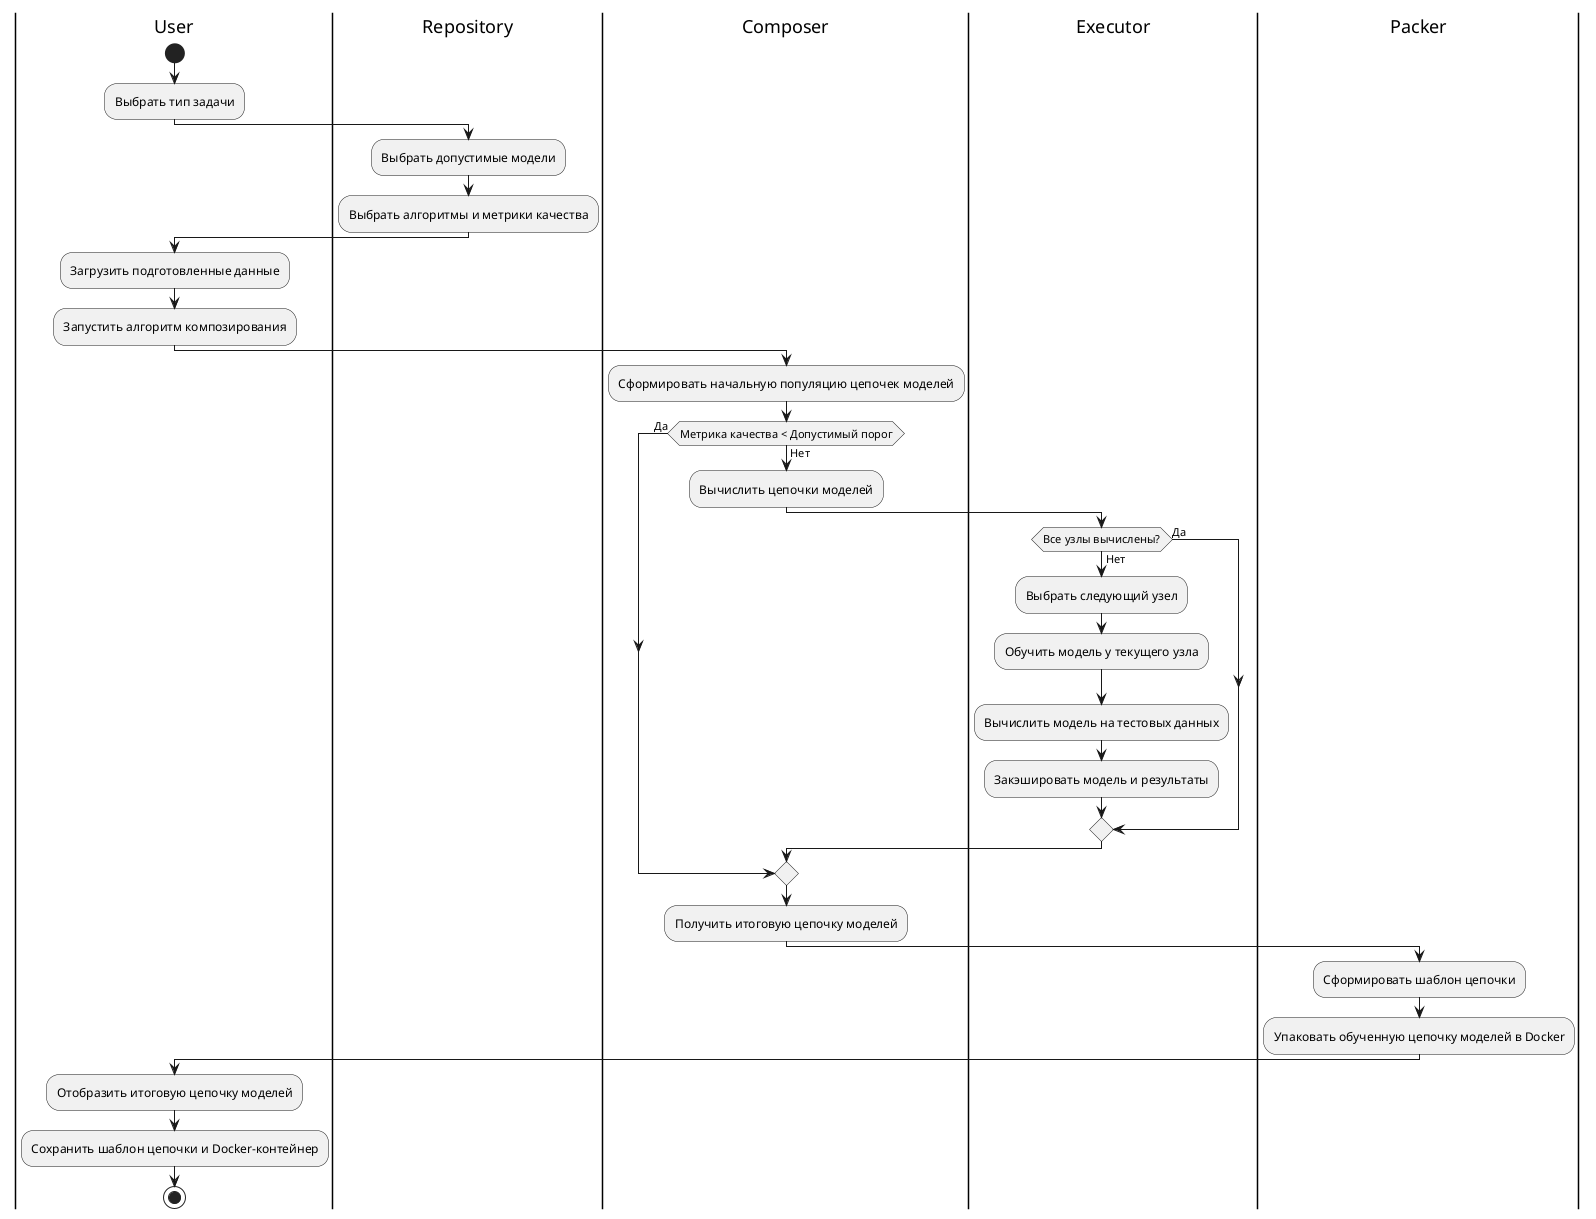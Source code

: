 @startuml
|User|
start
:Выбрать тип задачи;
|Repository|
:Выбрать допустимые модели;
:Выбрать алгоритмы и метрики качества;
|User|
:Загрузить подготовленные данные;
:Запустить алгоритм композирования;
|Composer|
:Сформировать начальную популяцию цепочек моделей;
if (Метрика качества < Допустимый порог) then (Нет)
:Вычислить цепочки моделей;
|Executor|
if (Все узлы вычислены?) then (Нет)
:Выбрать следующий узел;
:Обучить модель у текущего узла;
:Вычислить модель на тестовых данных;
:Закэшировать модель и результаты;
else (Да)
Endif
else (Да)
Endif
|Composer|
:Получить итоговую цепочку моделей;
|Packer|
:Сформировать шаблон цепочки;
:Упаковать обученную цепочку моделей в Docker;
|User|
:Отобразить итоговую цепочку моделей;
:Сохранить шаблон цепочки и Docker-контейнер;
stop
@enduml